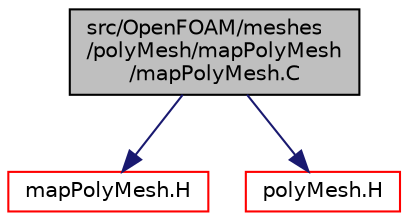 digraph "src/OpenFOAM/meshes/polyMesh/mapPolyMesh/mapPolyMesh.C"
{
  bgcolor="transparent";
  edge [fontname="Helvetica",fontsize="10",labelfontname="Helvetica",labelfontsize="10"];
  node [fontname="Helvetica",fontsize="10",shape=record];
  Node0 [label="src/OpenFOAM/meshes\l/polyMesh/mapPolyMesh\l/mapPolyMesh.C",height=0.2,width=0.4,color="black", fillcolor="grey75", style="filled", fontcolor="black"];
  Node0 -> Node1 [color="midnightblue",fontsize="10",style="solid",fontname="Helvetica"];
  Node1 [label="mapPolyMesh.H",height=0.2,width=0.4,color="red",URL="$a12365.html"];
  Node0 -> Node138 [color="midnightblue",fontsize="10",style="solid",fontname="Helvetica"];
  Node138 [label="polyMesh.H",height=0.2,width=0.4,color="red",URL="$a12398.html"];
}
